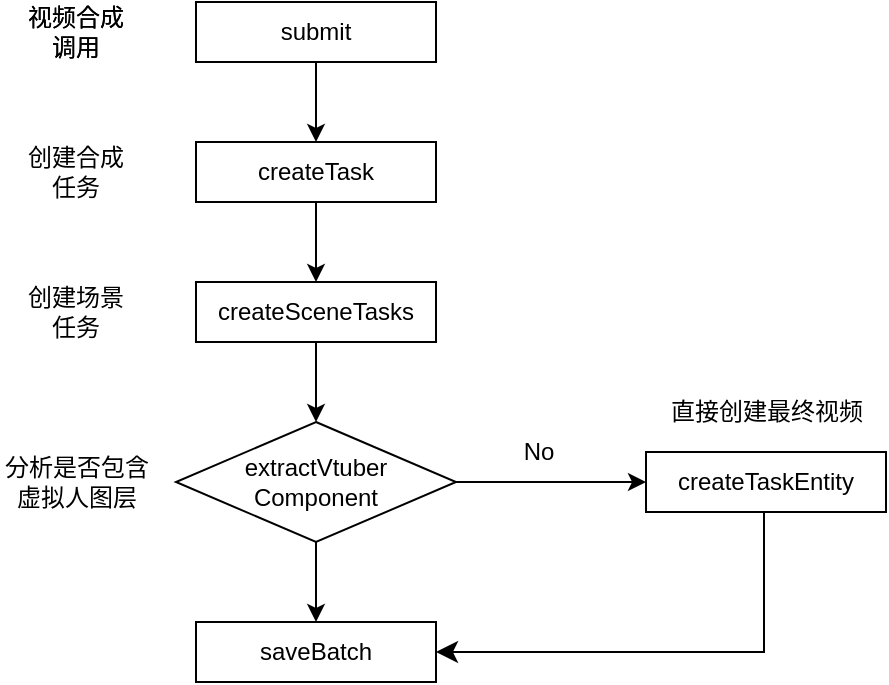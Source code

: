 <mxfile version="21.3.2" type="github">
  <diagram name="Page-1" id="2YBvvXClWsGukQMizWep">
    <mxGraphModel dx="1434" dy="764" grid="1" gridSize="10" guides="1" tooltips="1" connect="1" arrows="1" fold="1" page="1" pageScale="1" pageWidth="850" pageHeight="1100" math="0" shadow="0">
      <root>
        <mxCell id="0" />
        <mxCell id="1" parent="0" />
        <mxCell id="4iZGEDI3hYGs3JJvgDZ3-13" value="" style="edgeStyle=orthogonalEdgeStyle;rounded=0;orthogonalLoop=1;jettySize=auto;html=1;" edge="1" parent="1" source="4iZGEDI3hYGs3JJvgDZ3-11" target="4iZGEDI3hYGs3JJvgDZ3-12">
          <mxGeometry relative="1" as="geometry" />
        </mxCell>
        <mxCell id="4iZGEDI3hYGs3JJvgDZ3-11" value="submit" style="rounded=0;whiteSpace=wrap;html=1;" vertex="1" parent="1">
          <mxGeometry x="200" y="110" width="120" height="30" as="geometry" />
        </mxCell>
        <mxCell id="4iZGEDI3hYGs3JJvgDZ3-18" value="" style="edgeStyle=orthogonalEdgeStyle;rounded=0;orthogonalLoop=1;jettySize=auto;html=1;" edge="1" parent="1" source="4iZGEDI3hYGs3JJvgDZ3-12" target="4iZGEDI3hYGs3JJvgDZ3-17">
          <mxGeometry relative="1" as="geometry" />
        </mxCell>
        <mxCell id="4iZGEDI3hYGs3JJvgDZ3-12" value="createTask" style="rounded=0;whiteSpace=wrap;html=1;" vertex="1" parent="1">
          <mxGeometry x="200" y="180" width="120" height="30" as="geometry" />
        </mxCell>
        <mxCell id="4iZGEDI3hYGs3JJvgDZ3-14" value="视频合成调用" style="text;html=1;strokeColor=none;fillColor=none;align=center;verticalAlign=middle;whiteSpace=wrap;rounded=0;" vertex="1" parent="1">
          <mxGeometry x="110" y="110" width="60" height="30" as="geometry" />
        </mxCell>
        <mxCell id="4iZGEDI3hYGs3JJvgDZ3-15" value="视频合成调用" style="text;html=1;strokeColor=none;fillColor=none;align=center;verticalAlign=middle;whiteSpace=wrap;rounded=0;" vertex="1" parent="1">
          <mxGeometry x="110" y="110" width="60" height="30" as="geometry" />
        </mxCell>
        <mxCell id="4iZGEDI3hYGs3JJvgDZ3-16" value="创建合成任务" style="text;html=1;strokeColor=none;fillColor=none;align=center;verticalAlign=middle;whiteSpace=wrap;rounded=0;" vertex="1" parent="1">
          <mxGeometry x="110" y="180" width="60" height="30" as="geometry" />
        </mxCell>
        <mxCell id="4iZGEDI3hYGs3JJvgDZ3-24" value="" style="edgeStyle=orthogonalEdgeStyle;rounded=0;orthogonalLoop=1;jettySize=auto;html=1;" edge="1" parent="1" source="4iZGEDI3hYGs3JJvgDZ3-17" target="4iZGEDI3hYGs3JJvgDZ3-23">
          <mxGeometry relative="1" as="geometry" />
        </mxCell>
        <mxCell id="4iZGEDI3hYGs3JJvgDZ3-17" value="createSceneTasks" style="rounded=0;whiteSpace=wrap;html=1;" vertex="1" parent="1">
          <mxGeometry x="200" y="250" width="120" height="30" as="geometry" />
        </mxCell>
        <mxCell id="4iZGEDI3hYGs3JJvgDZ3-19" value="创建场景任务" style="text;html=1;strokeColor=none;fillColor=none;align=center;verticalAlign=middle;whiteSpace=wrap;rounded=0;" vertex="1" parent="1">
          <mxGeometry x="110" y="250" width="60" height="30" as="geometry" />
        </mxCell>
        <mxCell id="4iZGEDI3hYGs3JJvgDZ3-22" value="分析是否包含虚拟人图层" style="text;html=1;strokeColor=none;fillColor=none;align=center;verticalAlign=middle;whiteSpace=wrap;rounded=0;" vertex="1" parent="1">
          <mxGeometry x="102.5" y="335" width="75" height="30" as="geometry" />
        </mxCell>
        <mxCell id="4iZGEDI3hYGs3JJvgDZ3-26" value="" style="edgeStyle=orthogonalEdgeStyle;rounded=0;orthogonalLoop=1;jettySize=auto;html=1;" edge="1" parent="1" source="4iZGEDI3hYGs3JJvgDZ3-23" target="4iZGEDI3hYGs3JJvgDZ3-25">
          <mxGeometry relative="1" as="geometry" />
        </mxCell>
        <mxCell id="4iZGEDI3hYGs3JJvgDZ3-30" value="" style="edgeStyle=orthogonalEdgeStyle;rounded=0;orthogonalLoop=1;jettySize=auto;html=1;" edge="1" parent="1" source="4iZGEDI3hYGs3JJvgDZ3-23" target="4iZGEDI3hYGs3JJvgDZ3-29">
          <mxGeometry relative="1" as="geometry" />
        </mxCell>
        <mxCell id="4iZGEDI3hYGs3JJvgDZ3-23" value="extractVtuber&lt;br&gt;Component" style="rhombus;whiteSpace=wrap;html=1;" vertex="1" parent="1">
          <mxGeometry x="190" y="320" width="140" height="60" as="geometry" />
        </mxCell>
        <mxCell id="4iZGEDI3hYGs3JJvgDZ3-25" value="createTaskEntity" style="whiteSpace=wrap;html=1;" vertex="1" parent="1">
          <mxGeometry x="425" y="335" width="120" height="30" as="geometry" />
        </mxCell>
        <mxCell id="4iZGEDI3hYGs3JJvgDZ3-27" value="直接创建最终视频" style="text;html=1;strokeColor=none;fillColor=none;align=center;verticalAlign=middle;whiteSpace=wrap;rounded=0;" vertex="1" parent="1">
          <mxGeometry x="433.75" y="300" width="102.5" height="30" as="geometry" />
        </mxCell>
        <mxCell id="4iZGEDI3hYGs3JJvgDZ3-28" value="No" style="text;html=1;strokeColor=none;fillColor=none;align=center;verticalAlign=middle;whiteSpace=wrap;rounded=0;" vertex="1" parent="1">
          <mxGeometry x="334" y="320" width="75" height="30" as="geometry" />
        </mxCell>
        <mxCell id="4iZGEDI3hYGs3JJvgDZ3-29" value="saveBatch" style="whiteSpace=wrap;html=1;" vertex="1" parent="1">
          <mxGeometry x="200" y="420" width="120" height="30" as="geometry" />
        </mxCell>
        <mxCell id="4iZGEDI3hYGs3JJvgDZ3-31" value="" style="edgeStyle=segmentEdgeStyle;endArrow=classic;html=1;curved=0;rounded=0;endSize=8;startSize=8;entryX=1;entryY=0.5;entryDx=0;entryDy=0;" edge="1" parent="1" target="4iZGEDI3hYGs3JJvgDZ3-29">
          <mxGeometry width="50" height="50" relative="1" as="geometry">
            <mxPoint x="484" y="365" as="sourcePoint" />
            <mxPoint x="334" y="435" as="targetPoint" />
            <Array as="points">
              <mxPoint x="484" y="435" />
            </Array>
          </mxGeometry>
        </mxCell>
      </root>
    </mxGraphModel>
  </diagram>
</mxfile>
